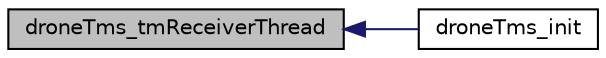 digraph "droneTms_tmReceiverThread"
{
  edge [fontname="Helvetica",fontsize="10",labelfontname="Helvetica",labelfontsize="10"];
  node [fontname="Helvetica",fontsize="10",shape=record];
  rankdir="LR";
  Node22 [label="droneTms_tmReceiverThread",height=0.2,width=0.4,color="black", fillcolor="grey75", style="filled", fontcolor="black"];
  Node22 -> Node23 [dir="back",color="midnightblue",fontsize="10",style="solid",fontname="Helvetica"];
  Node23 [label="droneTms_init",height=0.2,width=0.4,color="black", fillcolor="white", style="filled",URL="$drone_t_ms_8h.html#ac718ac0dd9726594c58c61b5fa9d3c73"];
}
